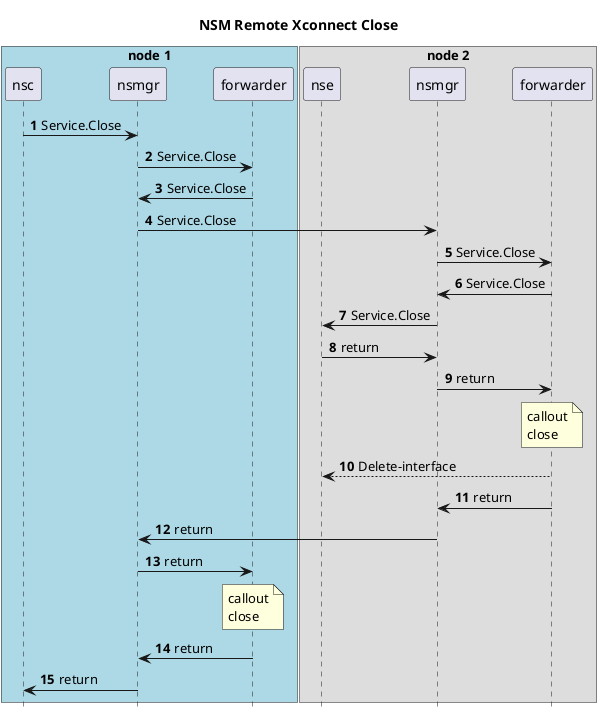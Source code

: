 @startuml
autonumber
hide footbox
title NSM Remote Xconnect Close
box "node 1" #LightBlue
participant nsc as NSC order 10
participant "nsmgr" as LN order 20
participant "forwarder" as LF order 30
end box
box "node 2"
participant nse as NSE order 40
participant "nsmgr" as RN order 50
participant "forwarder" as RF order 60
end box

NSC->LN: Service.Close
LN->LF: Service.Close
LF->LN: Service.Close
LN->RN: Service.Close
RN->RF: Service.Close
RF->RN: Service.Close
RN->NSE: Service.Close
NSE->RN: return
RN->RF: return
note over RF: callout\nclose
RF-->NSE: Delete-interface
RF->RN: return
RN->LN: return

LN->LF: return
note over LF: callout\nclose
LF->LN: return
LN->NSC: return

@enduml
